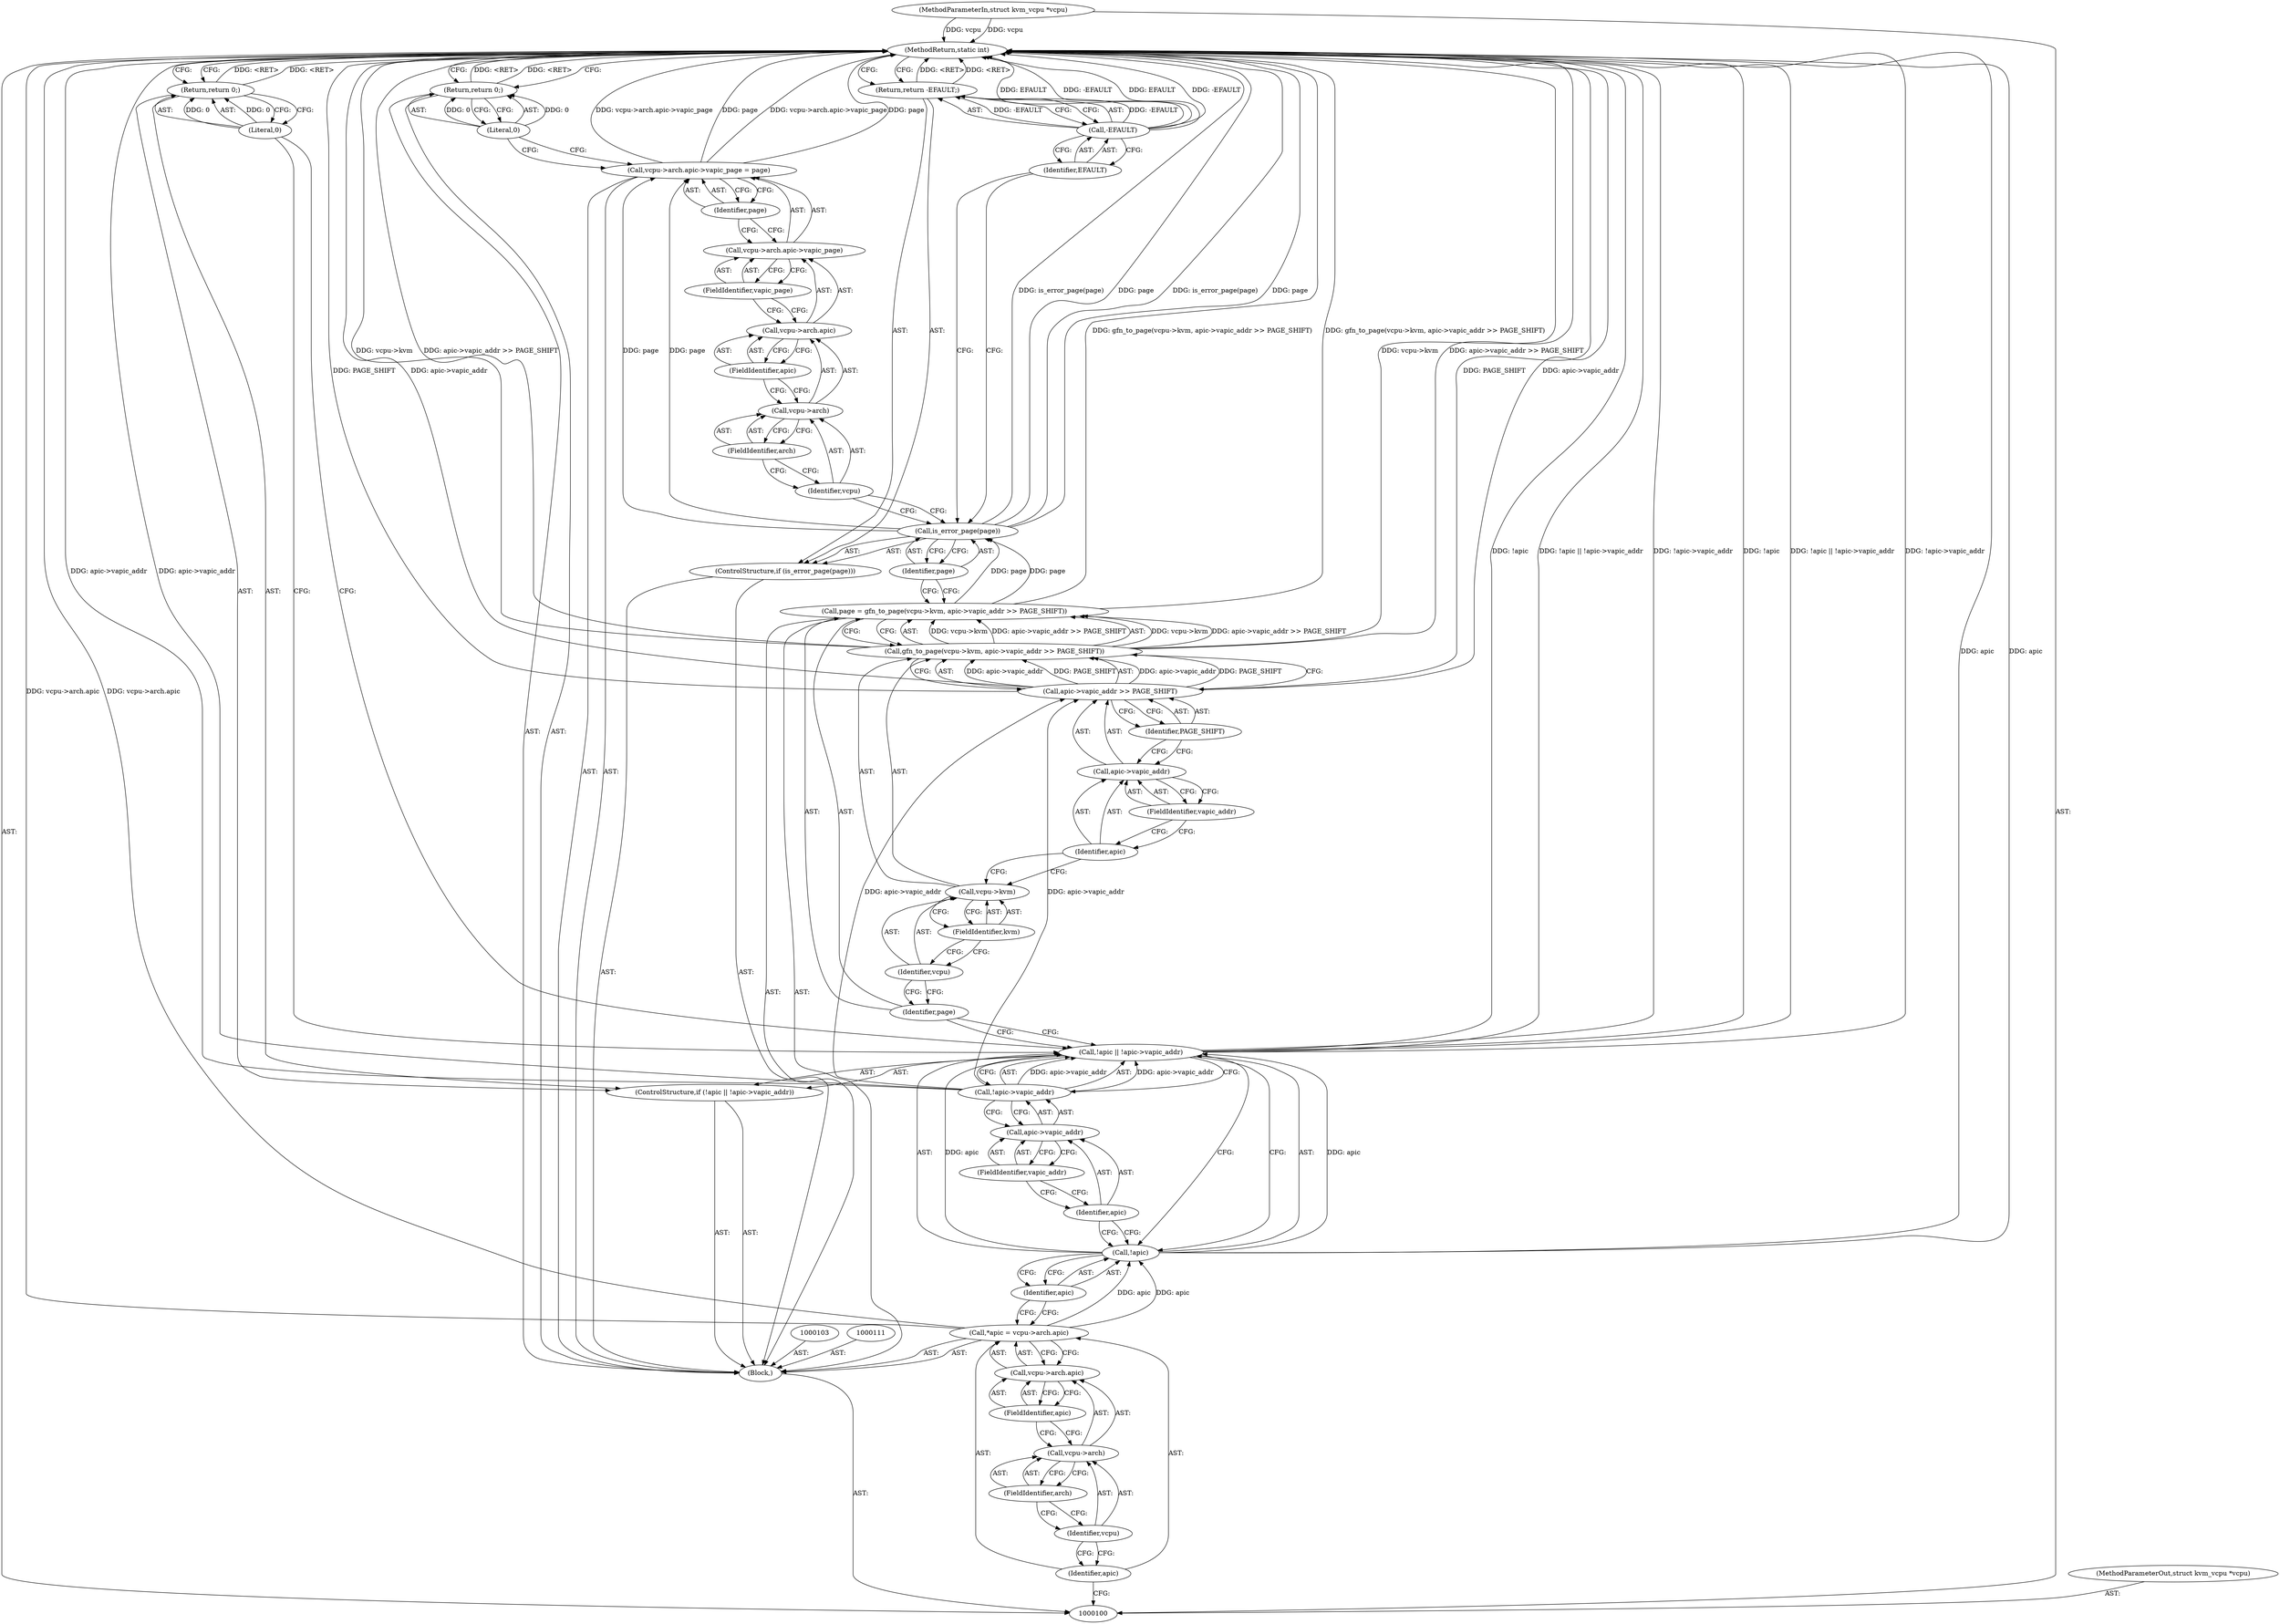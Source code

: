 digraph "1_linux_fda4e2e85589191b123d31cdc21fd33ee70f50fd_4" {
"1000150" [label="(MethodReturn,static int)"];
"1000101" [label="(MethodParameterIn,struct kvm_vcpu *vcpu)"];
"1000201" [label="(MethodParameterOut,struct kvm_vcpu *vcpu)"];
"1000139" [label="(Call,vcpu->arch.apic->vapic_page = page)"];
"1000140" [label="(Call,vcpu->arch.apic->vapic_page)"];
"1000141" [label="(Call,vcpu->arch.apic)"];
"1000142" [label="(Call,vcpu->arch)"];
"1000143" [label="(Identifier,vcpu)"];
"1000145" [label="(FieldIdentifier,apic)"];
"1000146" [label="(FieldIdentifier,vapic_page)"];
"1000147" [label="(Identifier,page)"];
"1000144" [label="(FieldIdentifier,arch)"];
"1000148" [label="(Return,return 0;)"];
"1000149" [label="(Literal,0)"];
"1000102" [label="(Block,)"];
"1000104" [label="(Call,*apic = vcpu->arch.apic)"];
"1000105" [label="(Identifier,apic)"];
"1000106" [label="(Call,vcpu->arch.apic)"];
"1000107" [label="(Call,vcpu->arch)"];
"1000108" [label="(Identifier,vcpu)"];
"1000109" [label="(FieldIdentifier,arch)"];
"1000110" [label="(FieldIdentifier,apic)"];
"1000112" [label="(ControlStructure,if (!apic || !apic->vapic_addr))"];
"1000116" [label="(Call,!apic->vapic_addr)"];
"1000117" [label="(Call,apic->vapic_addr)"];
"1000118" [label="(Identifier,apic)"];
"1000119" [label="(FieldIdentifier,vapic_addr)"];
"1000113" [label="(Call,!apic || !apic->vapic_addr)"];
"1000114" [label="(Call,!apic)"];
"1000115" [label="(Identifier,apic)"];
"1000120" [label="(Return,return 0;)"];
"1000121" [label="(Literal,0)"];
"1000122" [label="(Call,page = gfn_to_page(vcpu->kvm, apic->vapic_addr >> PAGE_SHIFT))"];
"1000123" [label="(Identifier,page)"];
"1000125" [label="(Call,vcpu->kvm)"];
"1000126" [label="(Identifier,vcpu)"];
"1000127" [label="(FieldIdentifier,kvm)"];
"1000128" [label="(Call,apic->vapic_addr >> PAGE_SHIFT)"];
"1000129" [label="(Call,apic->vapic_addr)"];
"1000130" [label="(Identifier,apic)"];
"1000131" [label="(FieldIdentifier,vapic_addr)"];
"1000132" [label="(Identifier,PAGE_SHIFT)"];
"1000124" [label="(Call,gfn_to_page(vcpu->kvm, apic->vapic_addr >> PAGE_SHIFT))"];
"1000133" [label="(ControlStructure,if (is_error_page(page)))"];
"1000135" [label="(Identifier,page)"];
"1000134" [label="(Call,is_error_page(page))"];
"1000138" [label="(Identifier,EFAULT)"];
"1000136" [label="(Return,return -EFAULT;)"];
"1000137" [label="(Call,-EFAULT)"];
"1000150" -> "1000100"  [label="AST: "];
"1000150" -> "1000120"  [label="CFG: "];
"1000150" -> "1000136"  [label="CFG: "];
"1000150" -> "1000148"  [label="CFG: "];
"1000136" -> "1000150"  [label="DDG: <RET>"];
"1000120" -> "1000150"  [label="DDG: <RET>"];
"1000148" -> "1000150"  [label="DDG: <RET>"];
"1000116" -> "1000150"  [label="DDG: apic->vapic_addr"];
"1000124" -> "1000150"  [label="DDG: vcpu->kvm"];
"1000124" -> "1000150"  [label="DDG: apic->vapic_addr >> PAGE_SHIFT"];
"1000113" -> "1000150"  [label="DDG: !apic"];
"1000113" -> "1000150"  [label="DDG: !apic || !apic->vapic_addr"];
"1000113" -> "1000150"  [label="DDG: !apic->vapic_addr"];
"1000139" -> "1000150"  [label="DDG: vcpu->arch.apic->vapic_page"];
"1000139" -> "1000150"  [label="DDG: page"];
"1000114" -> "1000150"  [label="DDG: apic"];
"1000122" -> "1000150"  [label="DDG: gfn_to_page(vcpu->kvm, apic->vapic_addr >> PAGE_SHIFT)"];
"1000128" -> "1000150"  [label="DDG: PAGE_SHIFT"];
"1000128" -> "1000150"  [label="DDG: apic->vapic_addr"];
"1000134" -> "1000150"  [label="DDG: is_error_page(page)"];
"1000134" -> "1000150"  [label="DDG: page"];
"1000101" -> "1000150"  [label="DDG: vcpu"];
"1000137" -> "1000150"  [label="DDG: EFAULT"];
"1000137" -> "1000150"  [label="DDG: -EFAULT"];
"1000104" -> "1000150"  [label="DDG: vcpu->arch.apic"];
"1000101" -> "1000100"  [label="AST: "];
"1000101" -> "1000150"  [label="DDG: vcpu"];
"1000201" -> "1000100"  [label="AST: "];
"1000139" -> "1000102"  [label="AST: "];
"1000139" -> "1000147"  [label="CFG: "];
"1000140" -> "1000139"  [label="AST: "];
"1000147" -> "1000139"  [label="AST: "];
"1000149" -> "1000139"  [label="CFG: "];
"1000139" -> "1000150"  [label="DDG: vcpu->arch.apic->vapic_page"];
"1000139" -> "1000150"  [label="DDG: page"];
"1000134" -> "1000139"  [label="DDG: page"];
"1000140" -> "1000139"  [label="AST: "];
"1000140" -> "1000146"  [label="CFG: "];
"1000141" -> "1000140"  [label="AST: "];
"1000146" -> "1000140"  [label="AST: "];
"1000147" -> "1000140"  [label="CFG: "];
"1000141" -> "1000140"  [label="AST: "];
"1000141" -> "1000145"  [label="CFG: "];
"1000142" -> "1000141"  [label="AST: "];
"1000145" -> "1000141"  [label="AST: "];
"1000146" -> "1000141"  [label="CFG: "];
"1000142" -> "1000141"  [label="AST: "];
"1000142" -> "1000144"  [label="CFG: "];
"1000143" -> "1000142"  [label="AST: "];
"1000144" -> "1000142"  [label="AST: "];
"1000145" -> "1000142"  [label="CFG: "];
"1000143" -> "1000142"  [label="AST: "];
"1000143" -> "1000134"  [label="CFG: "];
"1000144" -> "1000143"  [label="CFG: "];
"1000145" -> "1000141"  [label="AST: "];
"1000145" -> "1000142"  [label="CFG: "];
"1000141" -> "1000145"  [label="CFG: "];
"1000146" -> "1000140"  [label="AST: "];
"1000146" -> "1000141"  [label="CFG: "];
"1000140" -> "1000146"  [label="CFG: "];
"1000147" -> "1000139"  [label="AST: "];
"1000147" -> "1000140"  [label="CFG: "];
"1000139" -> "1000147"  [label="CFG: "];
"1000144" -> "1000142"  [label="AST: "];
"1000144" -> "1000143"  [label="CFG: "];
"1000142" -> "1000144"  [label="CFG: "];
"1000148" -> "1000102"  [label="AST: "];
"1000148" -> "1000149"  [label="CFG: "];
"1000149" -> "1000148"  [label="AST: "];
"1000150" -> "1000148"  [label="CFG: "];
"1000148" -> "1000150"  [label="DDG: <RET>"];
"1000149" -> "1000148"  [label="DDG: 0"];
"1000149" -> "1000148"  [label="AST: "];
"1000149" -> "1000139"  [label="CFG: "];
"1000148" -> "1000149"  [label="CFG: "];
"1000149" -> "1000148"  [label="DDG: 0"];
"1000102" -> "1000100"  [label="AST: "];
"1000103" -> "1000102"  [label="AST: "];
"1000104" -> "1000102"  [label="AST: "];
"1000111" -> "1000102"  [label="AST: "];
"1000112" -> "1000102"  [label="AST: "];
"1000122" -> "1000102"  [label="AST: "];
"1000133" -> "1000102"  [label="AST: "];
"1000139" -> "1000102"  [label="AST: "];
"1000148" -> "1000102"  [label="AST: "];
"1000104" -> "1000102"  [label="AST: "];
"1000104" -> "1000106"  [label="CFG: "];
"1000105" -> "1000104"  [label="AST: "];
"1000106" -> "1000104"  [label="AST: "];
"1000115" -> "1000104"  [label="CFG: "];
"1000104" -> "1000150"  [label="DDG: vcpu->arch.apic"];
"1000104" -> "1000114"  [label="DDG: apic"];
"1000105" -> "1000104"  [label="AST: "];
"1000105" -> "1000100"  [label="CFG: "];
"1000108" -> "1000105"  [label="CFG: "];
"1000106" -> "1000104"  [label="AST: "];
"1000106" -> "1000110"  [label="CFG: "];
"1000107" -> "1000106"  [label="AST: "];
"1000110" -> "1000106"  [label="AST: "];
"1000104" -> "1000106"  [label="CFG: "];
"1000107" -> "1000106"  [label="AST: "];
"1000107" -> "1000109"  [label="CFG: "];
"1000108" -> "1000107"  [label="AST: "];
"1000109" -> "1000107"  [label="AST: "];
"1000110" -> "1000107"  [label="CFG: "];
"1000108" -> "1000107"  [label="AST: "];
"1000108" -> "1000105"  [label="CFG: "];
"1000109" -> "1000108"  [label="CFG: "];
"1000109" -> "1000107"  [label="AST: "];
"1000109" -> "1000108"  [label="CFG: "];
"1000107" -> "1000109"  [label="CFG: "];
"1000110" -> "1000106"  [label="AST: "];
"1000110" -> "1000107"  [label="CFG: "];
"1000106" -> "1000110"  [label="CFG: "];
"1000112" -> "1000102"  [label="AST: "];
"1000113" -> "1000112"  [label="AST: "];
"1000120" -> "1000112"  [label="AST: "];
"1000116" -> "1000113"  [label="AST: "];
"1000116" -> "1000117"  [label="CFG: "];
"1000117" -> "1000116"  [label="AST: "];
"1000113" -> "1000116"  [label="CFG: "];
"1000116" -> "1000150"  [label="DDG: apic->vapic_addr"];
"1000116" -> "1000113"  [label="DDG: apic->vapic_addr"];
"1000116" -> "1000128"  [label="DDG: apic->vapic_addr"];
"1000117" -> "1000116"  [label="AST: "];
"1000117" -> "1000119"  [label="CFG: "];
"1000118" -> "1000117"  [label="AST: "];
"1000119" -> "1000117"  [label="AST: "];
"1000116" -> "1000117"  [label="CFG: "];
"1000118" -> "1000117"  [label="AST: "];
"1000118" -> "1000114"  [label="CFG: "];
"1000119" -> "1000118"  [label="CFG: "];
"1000119" -> "1000117"  [label="AST: "];
"1000119" -> "1000118"  [label="CFG: "];
"1000117" -> "1000119"  [label="CFG: "];
"1000113" -> "1000112"  [label="AST: "];
"1000113" -> "1000114"  [label="CFG: "];
"1000113" -> "1000116"  [label="CFG: "];
"1000114" -> "1000113"  [label="AST: "];
"1000116" -> "1000113"  [label="AST: "];
"1000121" -> "1000113"  [label="CFG: "];
"1000123" -> "1000113"  [label="CFG: "];
"1000113" -> "1000150"  [label="DDG: !apic"];
"1000113" -> "1000150"  [label="DDG: !apic || !apic->vapic_addr"];
"1000113" -> "1000150"  [label="DDG: !apic->vapic_addr"];
"1000114" -> "1000113"  [label="DDG: apic"];
"1000116" -> "1000113"  [label="DDG: apic->vapic_addr"];
"1000114" -> "1000113"  [label="AST: "];
"1000114" -> "1000115"  [label="CFG: "];
"1000115" -> "1000114"  [label="AST: "];
"1000118" -> "1000114"  [label="CFG: "];
"1000113" -> "1000114"  [label="CFG: "];
"1000114" -> "1000150"  [label="DDG: apic"];
"1000114" -> "1000113"  [label="DDG: apic"];
"1000104" -> "1000114"  [label="DDG: apic"];
"1000115" -> "1000114"  [label="AST: "];
"1000115" -> "1000104"  [label="CFG: "];
"1000114" -> "1000115"  [label="CFG: "];
"1000120" -> "1000112"  [label="AST: "];
"1000120" -> "1000121"  [label="CFG: "];
"1000121" -> "1000120"  [label="AST: "];
"1000150" -> "1000120"  [label="CFG: "];
"1000120" -> "1000150"  [label="DDG: <RET>"];
"1000121" -> "1000120"  [label="DDG: 0"];
"1000121" -> "1000120"  [label="AST: "];
"1000121" -> "1000113"  [label="CFG: "];
"1000120" -> "1000121"  [label="CFG: "];
"1000121" -> "1000120"  [label="DDG: 0"];
"1000122" -> "1000102"  [label="AST: "];
"1000122" -> "1000124"  [label="CFG: "];
"1000123" -> "1000122"  [label="AST: "];
"1000124" -> "1000122"  [label="AST: "];
"1000135" -> "1000122"  [label="CFG: "];
"1000122" -> "1000150"  [label="DDG: gfn_to_page(vcpu->kvm, apic->vapic_addr >> PAGE_SHIFT)"];
"1000124" -> "1000122"  [label="DDG: vcpu->kvm"];
"1000124" -> "1000122"  [label="DDG: apic->vapic_addr >> PAGE_SHIFT"];
"1000122" -> "1000134"  [label="DDG: page"];
"1000123" -> "1000122"  [label="AST: "];
"1000123" -> "1000113"  [label="CFG: "];
"1000126" -> "1000123"  [label="CFG: "];
"1000125" -> "1000124"  [label="AST: "];
"1000125" -> "1000127"  [label="CFG: "];
"1000126" -> "1000125"  [label="AST: "];
"1000127" -> "1000125"  [label="AST: "];
"1000130" -> "1000125"  [label="CFG: "];
"1000126" -> "1000125"  [label="AST: "];
"1000126" -> "1000123"  [label="CFG: "];
"1000127" -> "1000126"  [label="CFG: "];
"1000127" -> "1000125"  [label="AST: "];
"1000127" -> "1000126"  [label="CFG: "];
"1000125" -> "1000127"  [label="CFG: "];
"1000128" -> "1000124"  [label="AST: "];
"1000128" -> "1000132"  [label="CFG: "];
"1000129" -> "1000128"  [label="AST: "];
"1000132" -> "1000128"  [label="AST: "];
"1000124" -> "1000128"  [label="CFG: "];
"1000128" -> "1000150"  [label="DDG: PAGE_SHIFT"];
"1000128" -> "1000150"  [label="DDG: apic->vapic_addr"];
"1000128" -> "1000124"  [label="DDG: apic->vapic_addr"];
"1000128" -> "1000124"  [label="DDG: PAGE_SHIFT"];
"1000116" -> "1000128"  [label="DDG: apic->vapic_addr"];
"1000129" -> "1000128"  [label="AST: "];
"1000129" -> "1000131"  [label="CFG: "];
"1000130" -> "1000129"  [label="AST: "];
"1000131" -> "1000129"  [label="AST: "];
"1000132" -> "1000129"  [label="CFG: "];
"1000130" -> "1000129"  [label="AST: "];
"1000130" -> "1000125"  [label="CFG: "];
"1000131" -> "1000130"  [label="CFG: "];
"1000131" -> "1000129"  [label="AST: "];
"1000131" -> "1000130"  [label="CFG: "];
"1000129" -> "1000131"  [label="CFG: "];
"1000132" -> "1000128"  [label="AST: "];
"1000132" -> "1000129"  [label="CFG: "];
"1000128" -> "1000132"  [label="CFG: "];
"1000124" -> "1000122"  [label="AST: "];
"1000124" -> "1000128"  [label="CFG: "];
"1000125" -> "1000124"  [label="AST: "];
"1000128" -> "1000124"  [label="AST: "];
"1000122" -> "1000124"  [label="CFG: "];
"1000124" -> "1000150"  [label="DDG: vcpu->kvm"];
"1000124" -> "1000150"  [label="DDG: apic->vapic_addr >> PAGE_SHIFT"];
"1000124" -> "1000122"  [label="DDG: vcpu->kvm"];
"1000124" -> "1000122"  [label="DDG: apic->vapic_addr >> PAGE_SHIFT"];
"1000128" -> "1000124"  [label="DDG: apic->vapic_addr"];
"1000128" -> "1000124"  [label="DDG: PAGE_SHIFT"];
"1000133" -> "1000102"  [label="AST: "];
"1000134" -> "1000133"  [label="AST: "];
"1000136" -> "1000133"  [label="AST: "];
"1000135" -> "1000134"  [label="AST: "];
"1000135" -> "1000122"  [label="CFG: "];
"1000134" -> "1000135"  [label="CFG: "];
"1000134" -> "1000133"  [label="AST: "];
"1000134" -> "1000135"  [label="CFG: "];
"1000135" -> "1000134"  [label="AST: "];
"1000138" -> "1000134"  [label="CFG: "];
"1000143" -> "1000134"  [label="CFG: "];
"1000134" -> "1000150"  [label="DDG: is_error_page(page)"];
"1000134" -> "1000150"  [label="DDG: page"];
"1000122" -> "1000134"  [label="DDG: page"];
"1000134" -> "1000139"  [label="DDG: page"];
"1000138" -> "1000137"  [label="AST: "];
"1000138" -> "1000134"  [label="CFG: "];
"1000137" -> "1000138"  [label="CFG: "];
"1000136" -> "1000133"  [label="AST: "];
"1000136" -> "1000137"  [label="CFG: "];
"1000137" -> "1000136"  [label="AST: "];
"1000150" -> "1000136"  [label="CFG: "];
"1000136" -> "1000150"  [label="DDG: <RET>"];
"1000137" -> "1000136"  [label="DDG: -EFAULT"];
"1000137" -> "1000136"  [label="AST: "];
"1000137" -> "1000138"  [label="CFG: "];
"1000138" -> "1000137"  [label="AST: "];
"1000136" -> "1000137"  [label="CFG: "];
"1000137" -> "1000150"  [label="DDG: EFAULT"];
"1000137" -> "1000150"  [label="DDG: -EFAULT"];
"1000137" -> "1000136"  [label="DDG: -EFAULT"];
}
